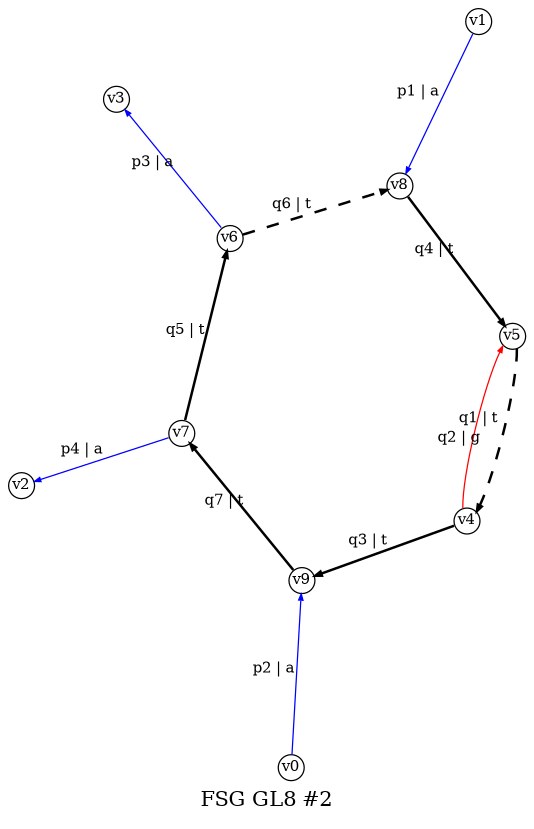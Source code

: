 digraph dot_2_0_GL8 {
label="FSG GL8 #2";
noverlap="scale"; layout="neato";
graph [ fontsize=10,ratio=1.5 ];
node [ fontsize=7,shape=circle,margin=0,height=0.01,penwidth=0.6 ];
edge [ fontsize=7,arrowsize=0.3,penwidth=0.6 ];
"v1" -> "v8" [label="p1 | a",color="blue",penwidth="0.6",style="solid"];
"v0" -> "v9" [label="p2 | a",color="blue",penwidth="0.6",style="solid"];
"v6" -> "v3" [label="p3 | a",color="blue",penwidth="0.6",style="solid"];
"v7" -> "v2" [label="p4 | a",color="blue",penwidth="0.6",style="solid"];
"v5" -> "v4" [label="q1 | t",color="black",penwidth="1.2",style="dashed"];
"v4" -> "v5" [label="q2 | g",color="red",penwidth="0.6",style="solid"];
"v4" -> "v9" [label="q3 | t",color="black",penwidth="1.2",style="solid"];
"v8" -> "v5" [label="q4 | t",color="black",penwidth="1.2",style="solid"];
"v7" -> "v6" [label="q5 | t",color="black",penwidth="1.2",style="solid"];
"v6" -> "v8" [label="q6 | t",color="black",penwidth="1.2",style="dashed"];
"v9" -> "v7" [label="q7 | t",color="black",penwidth="1.2",style="solid"];
}